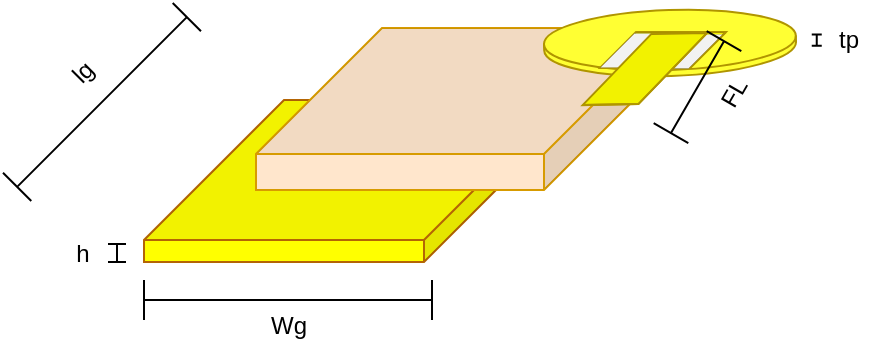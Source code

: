 <mxfile version="22.1.18" type="github">
  <diagram name="Page-1" id="do2uVUQQ4-ufc6y2rsXd">
    <mxGraphModel dx="588" dy="345" grid="1" gridSize="9" guides="1" tooltips="1" connect="1" arrows="1" fold="1" page="1" pageScale="1" pageWidth="850" pageHeight="1100" math="0" shadow="0">
      <root>
        <mxCell id="0" />
        <mxCell id="1" parent="0" />
        <mxCell id="jx3RpE1CTh6t26Gakxt5-12" value="" style="shape=crossbar;whiteSpace=wrap;html=1;rounded=1;rotation=-45;" vertex="1" parent="1">
          <mxGeometry x="81" y="288" width="120" height="20" as="geometry" />
        </mxCell>
        <mxCell id="jx3RpE1CTh6t26Gakxt5-13" value="lg" style="text;html=1;align=center;verticalAlign=middle;resizable=0;points=[];autosize=1;strokeColor=none;fillColor=none;rotation=-45;" vertex="1" parent="1">
          <mxGeometry x="117" y="270" width="27" height="27" as="geometry" />
        </mxCell>
        <mxCell id="jx3RpE1CTh6t26Gakxt5-14" value="" style="shape=crossbar;whiteSpace=wrap;html=1;rounded=1;" vertex="1" parent="1">
          <mxGeometry x="162" y="387" width="144" height="20" as="geometry" />
        </mxCell>
        <mxCell id="jx3RpE1CTh6t26Gakxt5-15" value="Wg" style="text;html=1;align=center;verticalAlign=middle;resizable=0;points=[];autosize=1;strokeColor=none;fillColor=none;" vertex="1" parent="1">
          <mxGeometry x="216" y="396" width="36" height="27" as="geometry" />
        </mxCell>
        <mxCell id="jx3RpE1CTh6t26Gakxt5-16" value="" style="shape=crossbar;whiteSpace=wrap;html=1;rounded=1;rotation=-90;" vertex="1" parent="1">
          <mxGeometry x="144" y="369" width="9" height="9" as="geometry" />
        </mxCell>
        <mxCell id="jx3RpE1CTh6t26Gakxt5-18" value="h" style="text;html=1;align=center;verticalAlign=middle;resizable=0;points=[];autosize=1;strokeColor=none;fillColor=none;" vertex="1" parent="1">
          <mxGeometry x="117" y="360" width="27" height="27" as="geometry" />
        </mxCell>
        <object label="ground" id="plJWnkhM50jB4gWGoAsF-2">
          <mxCell parent="0" />
        </object>
        <mxCell id="plJWnkhM50jB4gWGoAsF-22" value="" style="shape=cube;whiteSpace=wrap;html=1;boundedLbl=1;backgroundOutline=1;darkOpacity=0.05;darkOpacity2=0.1;rotation=0;size=70;flipV=0;flipH=1;fillColor=#FFFF00;strokeColor=#b46504;" parent="plJWnkhM50jB4gWGoAsF-2" vertex="1">
          <mxGeometry x="162" y="297" width="210" height="81" as="geometry" />
        </mxCell>
        <object label="substrate" id="plJWnkhM50jB4gWGoAsF-3">
          <mxCell parent="0" />
        </object>
        <mxCell id="plJWnkhM50jB4gWGoAsF-24" value="" style="shape=cube;whiteSpace=wrap;html=1;boundedLbl=1;backgroundOutline=1;darkOpacity=0.05;darkOpacity2=0.1;flipV=0;flipH=1;size=63;fillColor=#FFE6CC;strokeColor=#d79b00;" parent="plJWnkhM50jB4gWGoAsF-3" vertex="1">
          <mxGeometry x="218" y="261" width="207" height="81" as="geometry" />
        </mxCell>
        <object label="patch" id="plJWnkhM50jB4gWGoAsF-4">
          <mxCell parent="0" />
        </object>
        <mxCell id="jx3RpE1CTh6t26Gakxt5-2" value="" style="shape=cylinder3;whiteSpace=wrap;html=1;boundedLbl=1;backgroundOutline=1;size=15;rotation=358;flipV=0;flipH=0;fillColor=#FFFF33;fontColor=#000000;strokeColor=#B09500;" vertex="1" parent="plJWnkhM50jB4gWGoAsF-4">
          <mxGeometry x="362" y="252" width="126" height="33" as="geometry" />
        </mxCell>
        <mxCell id="plJWnkhM50jB4gWGoAsF-28" value="" style="shape=cube;whiteSpace=wrap;html=1;boundedLbl=1;backgroundOutline=1;darkOpacity=0.05;darkOpacity2=0.1;flipH=1;size=39;shadow=0;fillColor=#FFFF00;strokeColor=#B09500;fontColor=#000000;" parent="plJWnkhM50jB4gWGoAsF-4" vertex="1">
          <mxGeometry x="389.98" y="263" width="63" height="18" as="geometry" />
        </mxCell>
        <mxCell id="plJWnkhM50jB4gWGoAsF-34" value="" style="shape=cube;whiteSpace=wrap;html=1;boundedLbl=1;backgroundOutline=1;darkOpacity=0.05;darkOpacity2=0.1;size=54;flipH=1;strokeWidth=0;flipV=0;direction=west;" parent="plJWnkhM50jB4gWGoAsF-4" vertex="1">
          <mxGeometry x="389.98" y="263.5" width="27" height="17" as="geometry" />
        </mxCell>
        <mxCell id="plJWnkhM50jB4gWGoAsF-33" value="" style="shape=cube;whiteSpace=wrap;html=1;boundedLbl=1;backgroundOutline=1;darkOpacity=0.05;darkOpacity2=0.1;size=54;flipH=1;strokeWidth=0;rotation=0;" parent="plJWnkhM50jB4gWGoAsF-4" vertex="1">
          <mxGeometry x="421.98" y="264" width="29" height="17" as="geometry" />
        </mxCell>
        <mxCell id="plJWnkhM50jB4gWGoAsF-26" value="" style="shape=cube;whiteSpace=wrap;html=1;boundedLbl=1;backgroundOutline=1;darkOpacity=0.05;darkOpacity2=0.1;flipH=1;size=36;fillColor=#FFFF00;fontColor=#000000;strokeColor=#B09500;flipV=0;rotation=359;" parent="plJWnkhM50jB4gWGoAsF-4" vertex="1">
          <mxGeometry x="381" y="264" width="62.89" height="35" as="geometry" />
        </mxCell>
        <object label="xx" id="jx3RpE1CTh6t26Gakxt5-20">
          <mxCell parent="0" />
        </object>
        <mxCell id="jx3RpE1CTh6t26Gakxt5-21" value="" style="shape=crossbar;whiteSpace=wrap;html=1;rounded=1;rotation=-90;" vertex="1" parent="jx3RpE1CTh6t26Gakxt5-20">
          <mxGeometry x="495.56" y="264.56" width="5.63" height="5" as="geometry" />
        </mxCell>
        <mxCell id="jx3RpE1CTh6t26Gakxt5-29" value="tp" style="text;html=1;align=center;verticalAlign=middle;resizable=0;points=[];autosize=1;strokeColor=none;fillColor=none;" vertex="1" parent="jx3RpE1CTh6t26Gakxt5-20">
          <mxGeometry x="495.56" y="253.56" width="36" height="27" as="geometry" />
        </mxCell>
        <mxCell id="jx3RpE1CTh6t26Gakxt5-34" value="" style="shape=crossbar;whiteSpace=wrap;html=1;rounded=1;rotation=-60;" vertex="1" parent="jx3RpE1CTh6t26Gakxt5-20">
          <mxGeometry x="412.25" y="280.56" width="53" height="20" as="geometry" />
        </mxCell>
        <mxCell id="jx3RpE1CTh6t26Gakxt5-35" value="FL" style="text;html=1;align=center;verticalAlign=middle;resizable=0;points=[];autosize=1;strokeColor=none;fillColor=none;rotation=-60;" vertex="1" parent="jx3RpE1CTh6t26Gakxt5-20">
          <mxGeometry x="439" y="280.56" width="36" height="27" as="geometry" />
        </mxCell>
      </root>
    </mxGraphModel>
  </diagram>
</mxfile>
